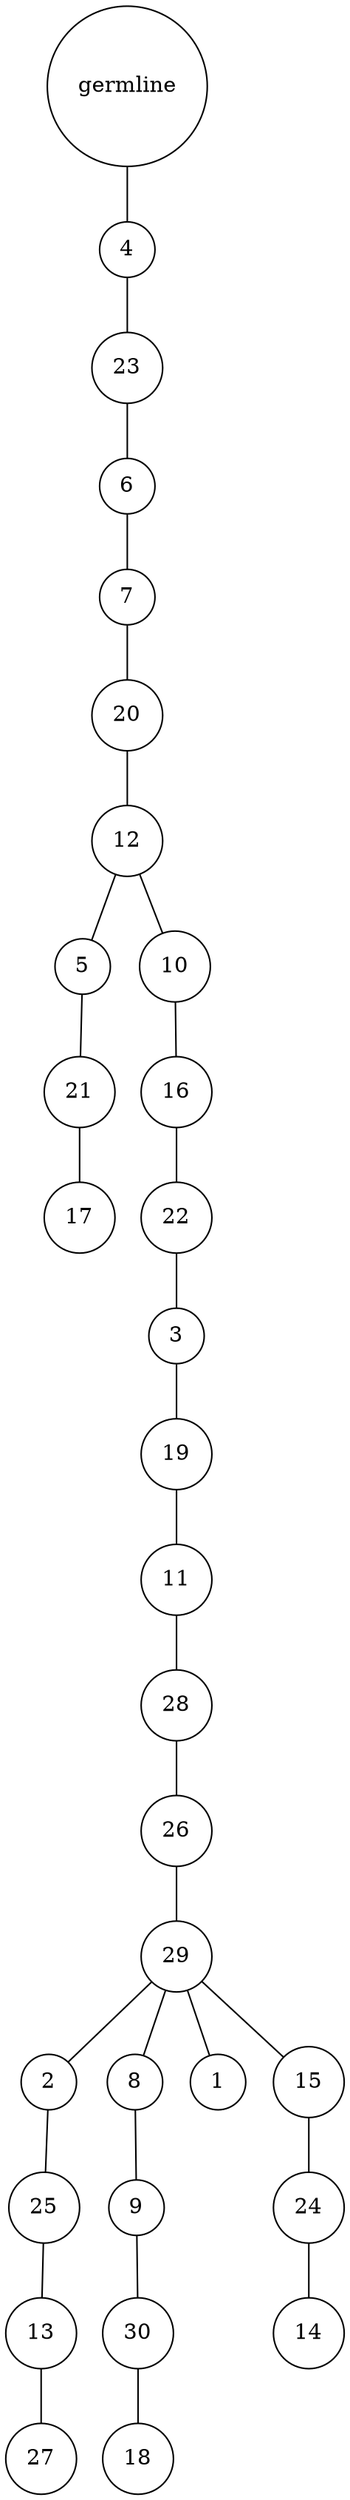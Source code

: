 graph {
	rankdir=UD;
	splines=line;
	node [shape=circle]
	"0x7f15460564c0" [label="germline"];
	"0x7f15460564f0" [label="4"];
	"0x7f15460564c0" -- "0x7f15460564f0" ;
	"0x7f1546056520" [label="23"];
	"0x7f15460564f0" -- "0x7f1546056520" ;
	"0x7f1546056550" [label="6"];
	"0x7f1546056520" -- "0x7f1546056550" ;
	"0x7f1546056580" [label="7"];
	"0x7f1546056550" -- "0x7f1546056580" ;
	"0x7f15460565b0" [label="20"];
	"0x7f1546056580" -- "0x7f15460565b0" ;
	"0x7f15460565e0" [label="12"];
	"0x7f15460565b0" -- "0x7f15460565e0" ;
	"0x7f1546056610" [label="5"];
	"0x7f15460565e0" -- "0x7f1546056610" ;
	"0x7f1546056640" [label="21"];
	"0x7f1546056610" -- "0x7f1546056640" ;
	"0x7f1546056670" [label="17"];
	"0x7f1546056640" -- "0x7f1546056670" ;
	"0x7f15460566a0" [label="10"];
	"0x7f15460565e0" -- "0x7f15460566a0" ;
	"0x7f15460566d0" [label="16"];
	"0x7f15460566a0" -- "0x7f15460566d0" ;
	"0x7f1546056700" [label="22"];
	"0x7f15460566d0" -- "0x7f1546056700" ;
	"0x7f1546056730" [label="3"];
	"0x7f1546056700" -- "0x7f1546056730" ;
	"0x7f1546056760" [label="19"];
	"0x7f1546056730" -- "0x7f1546056760" ;
	"0x7f1546056790" [label="11"];
	"0x7f1546056760" -- "0x7f1546056790" ;
	"0x7f15460567c0" [label="28"];
	"0x7f1546056790" -- "0x7f15460567c0" ;
	"0x7f15460567f0" [label="26"];
	"0x7f15460567c0" -- "0x7f15460567f0" ;
	"0x7f1546056820" [label="29"];
	"0x7f15460567f0" -- "0x7f1546056820" ;
	"0x7f1546056850" [label="2"];
	"0x7f1546056820" -- "0x7f1546056850" ;
	"0x7f1546056880" [label="25"];
	"0x7f1546056850" -- "0x7f1546056880" ;
	"0x7f15460568b0" [label="13"];
	"0x7f1546056880" -- "0x7f15460568b0" ;
	"0x7f15460568e0" [label="27"];
	"0x7f15460568b0" -- "0x7f15460568e0" ;
	"0x7f1546056910" [label="8"];
	"0x7f1546056820" -- "0x7f1546056910" ;
	"0x7f1546056940" [label="9"];
	"0x7f1546056910" -- "0x7f1546056940" ;
	"0x7f1546056970" [label="30"];
	"0x7f1546056940" -- "0x7f1546056970" ;
	"0x7f15460569a0" [label="18"];
	"0x7f1546056970" -- "0x7f15460569a0" ;
	"0x7f15460569d0" [label="1"];
	"0x7f1546056820" -- "0x7f15460569d0" ;
	"0x7f1546056a00" [label="15"];
	"0x7f1546056820" -- "0x7f1546056a00" ;
	"0x7f1546056a30" [label="24"];
	"0x7f1546056a00" -- "0x7f1546056a30" ;
	"0x7f1546056a60" [label="14"];
	"0x7f1546056a30" -- "0x7f1546056a60" ;
}

